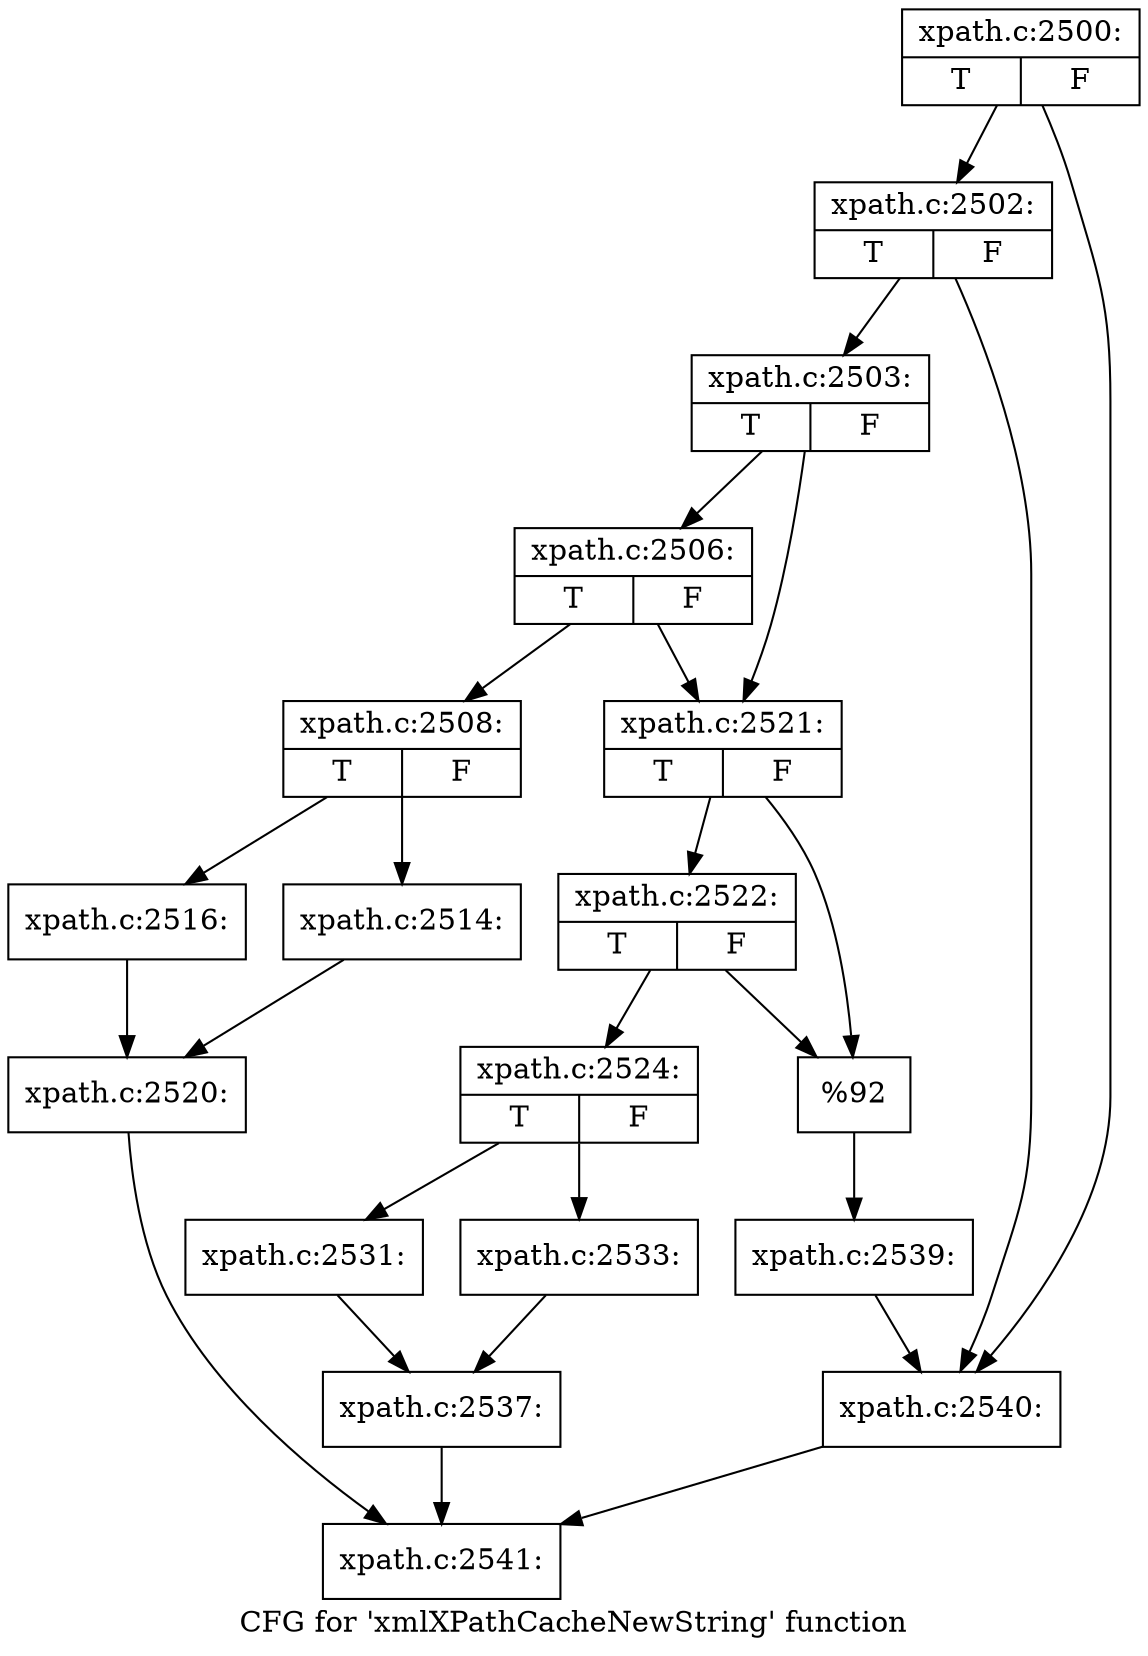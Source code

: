 digraph "CFG for 'xmlXPathCacheNewString' function" {
	label="CFG for 'xmlXPathCacheNewString' function";

	Node0x4e43d50 [shape=record,label="{xpath.c:2500:|{<s0>T|<s1>F}}"];
	Node0x4e43d50 -> Node0x4e44170;
	Node0x4e43d50 -> Node0x4e44120;
	Node0x4e44170 [shape=record,label="{xpath.c:2502:|{<s0>T|<s1>F}}"];
	Node0x4e44170 -> Node0x4e440d0;
	Node0x4e44170 -> Node0x4e44120;
	Node0x4e440d0 [shape=record,label="{xpath.c:2503:|{<s0>T|<s1>F}}"];
	Node0x4e440d0 -> Node0x4e4a730;
	Node0x4e440d0 -> Node0x4e4a6e0;
	Node0x4e4a730 [shape=record,label="{xpath.c:2506:|{<s0>T|<s1>F}}"];
	Node0x4e4a730 -> Node0x4e4a640;
	Node0x4e4a730 -> Node0x4e4a6e0;
	Node0x4e4a640 [shape=record,label="{xpath.c:2508:|{<s0>T|<s1>F}}"];
	Node0x4e4a640 -> Node0x4e4bf30;
	Node0x4e4a640 -> Node0x4e4bfd0;
	Node0x4e4bf30 [shape=record,label="{xpath.c:2514:}"];
	Node0x4e4bf30 -> Node0x4e4bf80;
	Node0x4e4bfd0 [shape=record,label="{xpath.c:2516:}"];
	Node0x4e4bfd0 -> Node0x4e4bf80;
	Node0x4e4bf80 [shape=record,label="{xpath.c:2520:}"];
	Node0x4e4bf80 -> Node0x4e49360;
	Node0x4e4a6e0 [shape=record,label="{xpath.c:2521:|{<s0>T|<s1>F}}"];
	Node0x4e4a6e0 -> Node0x4e4cd10;
	Node0x4e4a6e0 -> Node0x4e4ccc0;
	Node0x4e4cd10 [shape=record,label="{xpath.c:2522:|{<s0>T|<s1>F}}"];
	Node0x4e4cd10 -> Node0x4e4cc70;
	Node0x4e4cd10 -> Node0x4e4ccc0;
	Node0x4e4cc70 [shape=record,label="{xpath.c:2524:|{<s0>T|<s1>F}}"];
	Node0x4e4cc70 -> Node0x4e4e510;
	Node0x4e4cc70 -> Node0x4e4e5b0;
	Node0x4e4e510 [shape=record,label="{xpath.c:2531:}"];
	Node0x4e4e510 -> Node0x4e4e560;
	Node0x4e4e5b0 [shape=record,label="{xpath.c:2533:}"];
	Node0x4e4e5b0 -> Node0x4e4e560;
	Node0x4e4e560 [shape=record,label="{xpath.c:2537:}"];
	Node0x4e4e560 -> Node0x4e49360;
	Node0x4e4ccc0 [shape=record,label="{%92}"];
	Node0x4e4ccc0 -> Node0x4e4a690;
	Node0x4e4a690 [shape=record,label="{xpath.c:2539:}"];
	Node0x4e4a690 -> Node0x4e44120;
	Node0x4e44120 [shape=record,label="{xpath.c:2540:}"];
	Node0x4e44120 -> Node0x4e49360;
	Node0x4e49360 [shape=record,label="{xpath.c:2541:}"];
}
